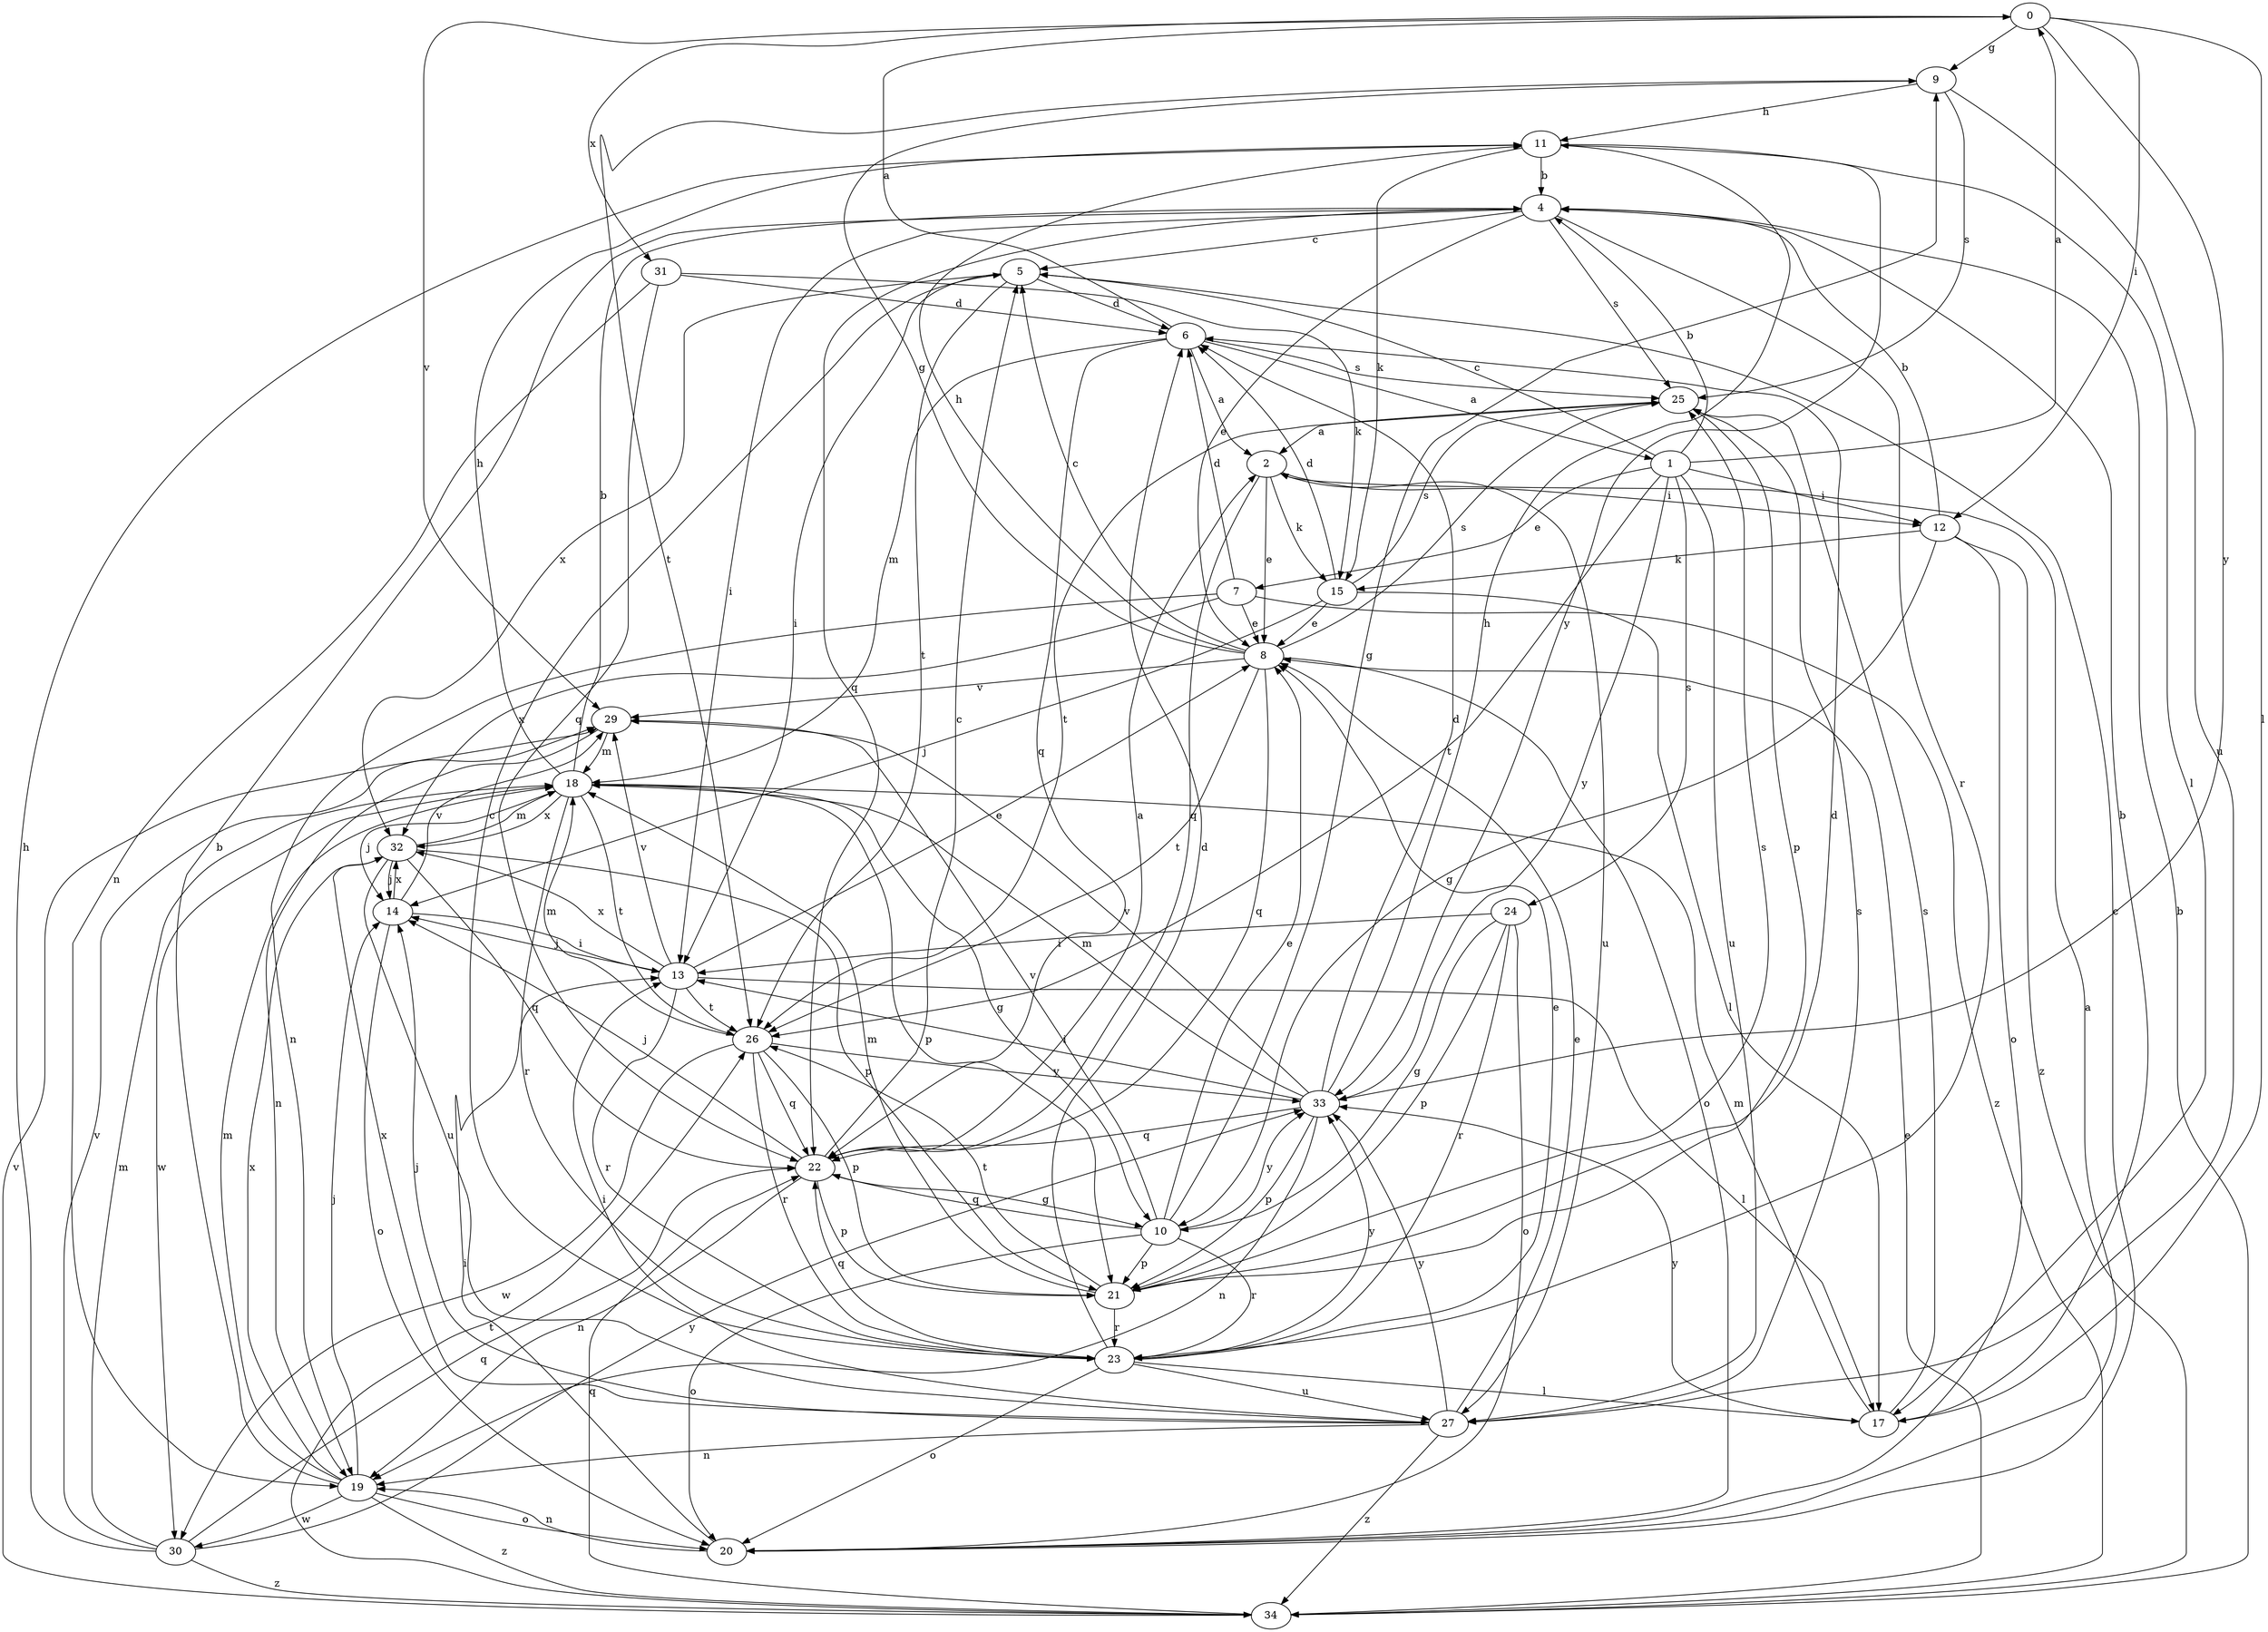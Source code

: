 strict digraph  {
0;
1;
2;
4;
5;
6;
7;
8;
9;
10;
11;
12;
13;
14;
15;
17;
18;
19;
20;
21;
22;
23;
24;
25;
26;
27;
29;
30;
31;
32;
33;
34;
0 -> 9  [label=g];
0 -> 12  [label=i];
0 -> 17  [label=l];
0 -> 29  [label=v];
0 -> 31  [label=x];
0 -> 33  [label=y];
1 -> 0  [label=a];
1 -> 4  [label=b];
1 -> 5  [label=c];
1 -> 7  [label=e];
1 -> 12  [label=i];
1 -> 24  [label=s];
1 -> 26  [label=t];
1 -> 27  [label=u];
1 -> 33  [label=y];
2 -> 8  [label=e];
2 -> 12  [label=i];
2 -> 15  [label=k];
2 -> 22  [label=q];
2 -> 27  [label=u];
4 -> 5  [label=c];
4 -> 8  [label=e];
4 -> 13  [label=i];
4 -> 22  [label=q];
4 -> 23  [label=r];
4 -> 25  [label=s];
5 -> 6  [label=d];
5 -> 13  [label=i];
5 -> 26  [label=t];
5 -> 32  [label=x];
6 -> 0  [label=a];
6 -> 1  [label=a];
6 -> 2  [label=a];
6 -> 18  [label=m];
6 -> 22  [label=q];
6 -> 25  [label=s];
7 -> 6  [label=d];
7 -> 8  [label=e];
7 -> 19  [label=n];
7 -> 32  [label=x];
7 -> 34  [label=z];
8 -> 5  [label=c];
8 -> 9  [label=g];
8 -> 11  [label=h];
8 -> 20  [label=o];
8 -> 22  [label=q];
8 -> 25  [label=s];
8 -> 26  [label=t];
8 -> 29  [label=v];
9 -> 11  [label=h];
9 -> 25  [label=s];
9 -> 26  [label=t];
9 -> 27  [label=u];
10 -> 8  [label=e];
10 -> 9  [label=g];
10 -> 20  [label=o];
10 -> 21  [label=p];
10 -> 22  [label=q];
10 -> 23  [label=r];
10 -> 29  [label=v];
10 -> 33  [label=y];
11 -> 4  [label=b];
11 -> 15  [label=k];
11 -> 17  [label=l];
11 -> 33  [label=y];
12 -> 4  [label=b];
12 -> 10  [label=g];
12 -> 15  [label=k];
12 -> 20  [label=o];
12 -> 34  [label=z];
13 -> 8  [label=e];
13 -> 14  [label=j];
13 -> 17  [label=l];
13 -> 23  [label=r];
13 -> 26  [label=t];
13 -> 29  [label=v];
13 -> 32  [label=x];
14 -> 13  [label=i];
14 -> 20  [label=o];
14 -> 29  [label=v];
14 -> 32  [label=x];
15 -> 6  [label=d];
15 -> 8  [label=e];
15 -> 14  [label=j];
15 -> 17  [label=l];
15 -> 25  [label=s];
17 -> 4  [label=b];
17 -> 18  [label=m];
17 -> 25  [label=s];
17 -> 33  [label=y];
18 -> 4  [label=b];
18 -> 10  [label=g];
18 -> 11  [label=h];
18 -> 14  [label=j];
18 -> 21  [label=p];
18 -> 23  [label=r];
18 -> 26  [label=t];
18 -> 30  [label=w];
18 -> 32  [label=x];
19 -> 4  [label=b];
19 -> 14  [label=j];
19 -> 18  [label=m];
19 -> 20  [label=o];
19 -> 30  [label=w];
19 -> 32  [label=x];
19 -> 34  [label=z];
20 -> 2  [label=a];
20 -> 5  [label=c];
20 -> 13  [label=i];
20 -> 19  [label=n];
21 -> 6  [label=d];
21 -> 18  [label=m];
21 -> 23  [label=r];
21 -> 25  [label=s];
21 -> 26  [label=t];
22 -> 2  [label=a];
22 -> 5  [label=c];
22 -> 10  [label=g];
22 -> 14  [label=j];
22 -> 19  [label=n];
22 -> 21  [label=p];
23 -> 5  [label=c];
23 -> 6  [label=d];
23 -> 8  [label=e];
23 -> 17  [label=l];
23 -> 20  [label=o];
23 -> 22  [label=q];
23 -> 27  [label=u];
23 -> 33  [label=y];
24 -> 10  [label=g];
24 -> 13  [label=i];
24 -> 20  [label=o];
24 -> 21  [label=p];
24 -> 23  [label=r];
25 -> 2  [label=a];
25 -> 21  [label=p];
25 -> 26  [label=t];
26 -> 18  [label=m];
26 -> 21  [label=p];
26 -> 22  [label=q];
26 -> 23  [label=r];
26 -> 30  [label=w];
26 -> 33  [label=y];
27 -> 8  [label=e];
27 -> 13  [label=i];
27 -> 14  [label=j];
27 -> 19  [label=n];
27 -> 25  [label=s];
27 -> 32  [label=x];
27 -> 33  [label=y];
27 -> 34  [label=z];
29 -> 18  [label=m];
29 -> 19  [label=n];
30 -> 11  [label=h];
30 -> 18  [label=m];
30 -> 22  [label=q];
30 -> 29  [label=v];
30 -> 33  [label=y];
30 -> 34  [label=z];
31 -> 6  [label=d];
31 -> 15  [label=k];
31 -> 19  [label=n];
31 -> 22  [label=q];
32 -> 14  [label=j];
32 -> 18  [label=m];
32 -> 21  [label=p];
32 -> 22  [label=q];
32 -> 27  [label=u];
33 -> 6  [label=d];
33 -> 11  [label=h];
33 -> 13  [label=i];
33 -> 18  [label=m];
33 -> 19  [label=n];
33 -> 21  [label=p];
33 -> 22  [label=q];
33 -> 29  [label=v];
34 -> 4  [label=b];
34 -> 8  [label=e];
34 -> 22  [label=q];
34 -> 26  [label=t];
34 -> 29  [label=v];
}
